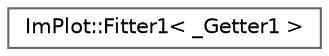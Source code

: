 digraph "Graphical Class Hierarchy"
{
 // LATEX_PDF_SIZE
  bgcolor="transparent";
  edge [fontname=Helvetica,fontsize=10,labelfontname=Helvetica,labelfontsize=10];
  node [fontname=Helvetica,fontsize=10,shape=box,height=0.2,width=0.4];
  rankdir="LR";
  Node0 [id="Node000000",label="ImPlot::Fitter1\< _Getter1 \>",height=0.2,width=0.4,color="grey40", fillcolor="white", style="filled",URL="$structImPlot_1_1Fitter1.html",tooltip=" "];
}
